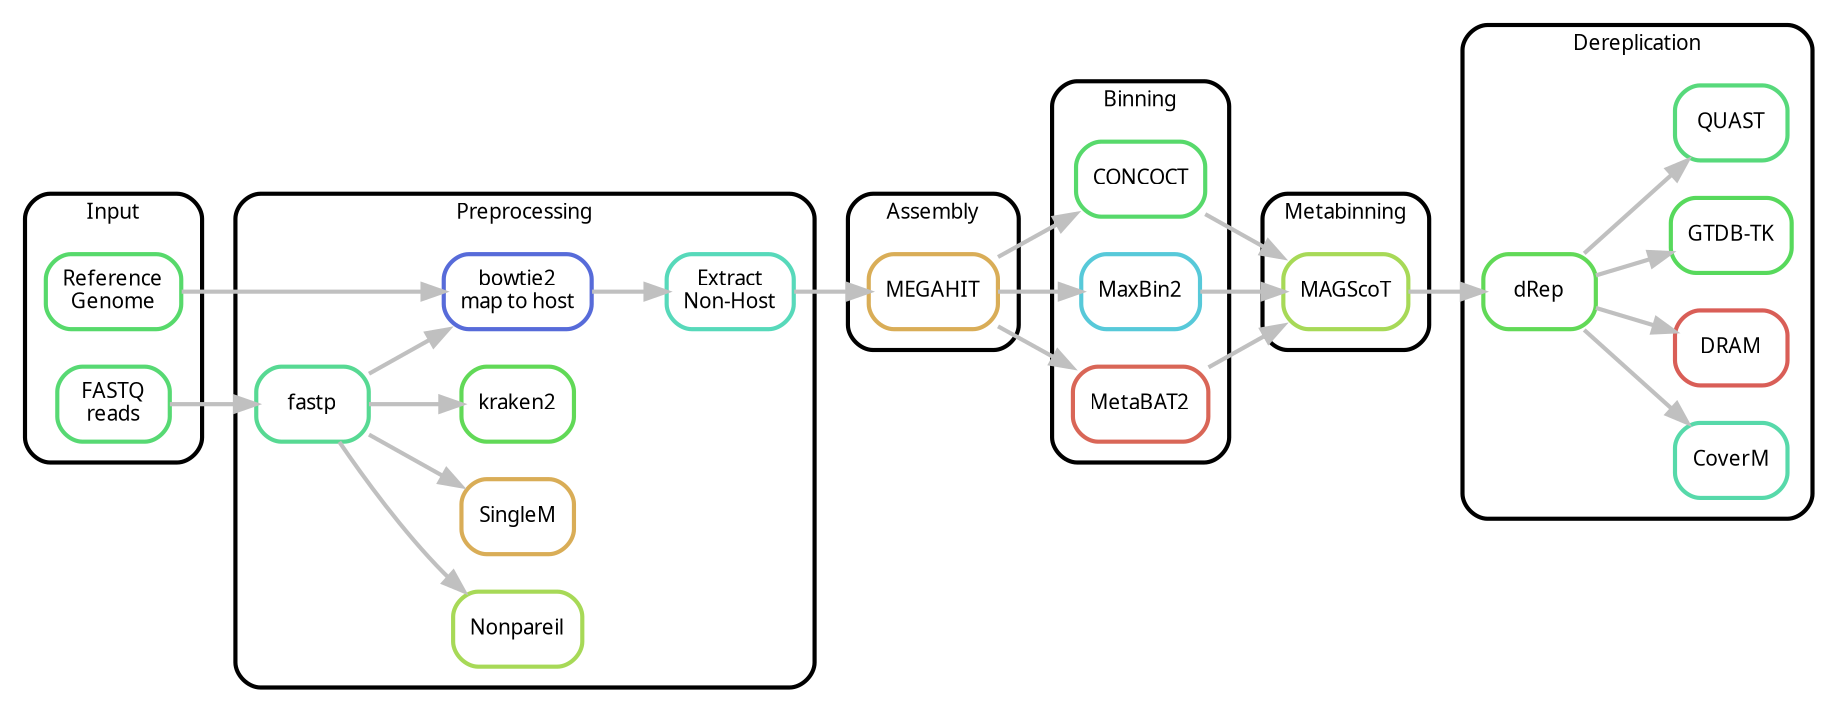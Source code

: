 digraph snakemake_dag {
	rankdir=LR;
    graph[bgcolor=white, margin=0, compound=true];
    node[shape=box, style=rounded, fontname=sans, fontsize=10, penwidth=2];
    edge[penwidth=2, color=grey];

    subgraph cluster_0 {
        label = "Input";
		shape=box; style=rounded; fontname=sans; fontsize=10; penwidth=2; margin=10;
        reference [label = "Reference\nGenome", color = "0.36 0.6 0.85"];
    	fastq[label = "FASTQ\nreads", color = "0.37 0.6 0.85"];
    }

	subgraph cluster_1 {
		label = "Preprocessing";
		shape=box; style=rounded; fontname=sans; fontsize=10; penwidth=2; margin=10;
		extract[label = "Extract\nNon-Host", color = "0.46 0.6 0.85"];
	    bowtie2[label = "bowtie2\nmap to host", color = "0.64 0.6 0.85"];
	    fastp [label = "fastp", color = "0.41 0.6 0.85"];
	    nonpareil [label = "Nonpareil",  color = "0.23 0.6 0.85"];
	    singlem[label = "SingleM", color = "0.11 0.6 0.85"];
	    kraken2 [label = "kraken2", color = "0.32 0.6 0.85"];
	}

    reference -> bowtie2
    fastq     -> fastp

	fastp   -> bowtie2
	fastp   -> nonpareil
	fastp   -> singlem
	fastp   -> kraken2
	bowtie2 -> extract
	extract -> megahit

	subgraph cluster_2 {
		label = "Assembly";
		shape=box; style=rounded; fontname=sans; fontsize=10; penwidth=2; margin=10;
		megahit[label = "MEGAHIT", color = "0.11 0.6 0.85"];
	}

	megahit -> concoct
	megahit -> maxbin2
	megahit -> metabat2

	subgraph cluster_3 {
		label = "Binning";
		shape=box; style=rounded; fontname=sans; fontsize=10; penwidth=2; margin=10;
		concoct[label = "CONCOCT", color = "0.36 0.6 0.85"];
    	maxbin2[label = "MaxBin2", color = "0.52 0.6 0.85"];
	    metabat2[label = "MetaBAT2", color = "0.02 0.6 0.85"];
	}

	metabat2 -> magscot
	concoct  -> magscot
	maxbin2  -> magscot

	subgraph cluster_4 {
		shape=box; style=rounded; fontname=sans; fontsize=10; penwidth=2; margin=10;
		label = "Metabinning";
		magscot [label = "MAGScoT", color = "0.23 0.6 0.85"];
	}

	magscot -> drep

	subgraph cluster_5 {
		label = "Dereplication";
		shape=box; style=rounded; fontname=sans; fontsize=10; penwidth=2; margin=10;
    	coverm [label = "CoverM", color = "0.44 0.6 0.85"];
	    dram   [label = "DRAM", color = "0.01 0.6 0.85"];
	    gtdbtk [label = "GTDB-TK", color = "0.34 0.6 0.85"];
	    drep   [label = "dRep", color = "0.32 0.6 0.85"];
    	quast  [label = "QUAST", color = "0.38 0.6 0.85"];
	}

	drep -> coverm
	drep -> dram
	drep -> gtdbtk
	drep -> quast

}
